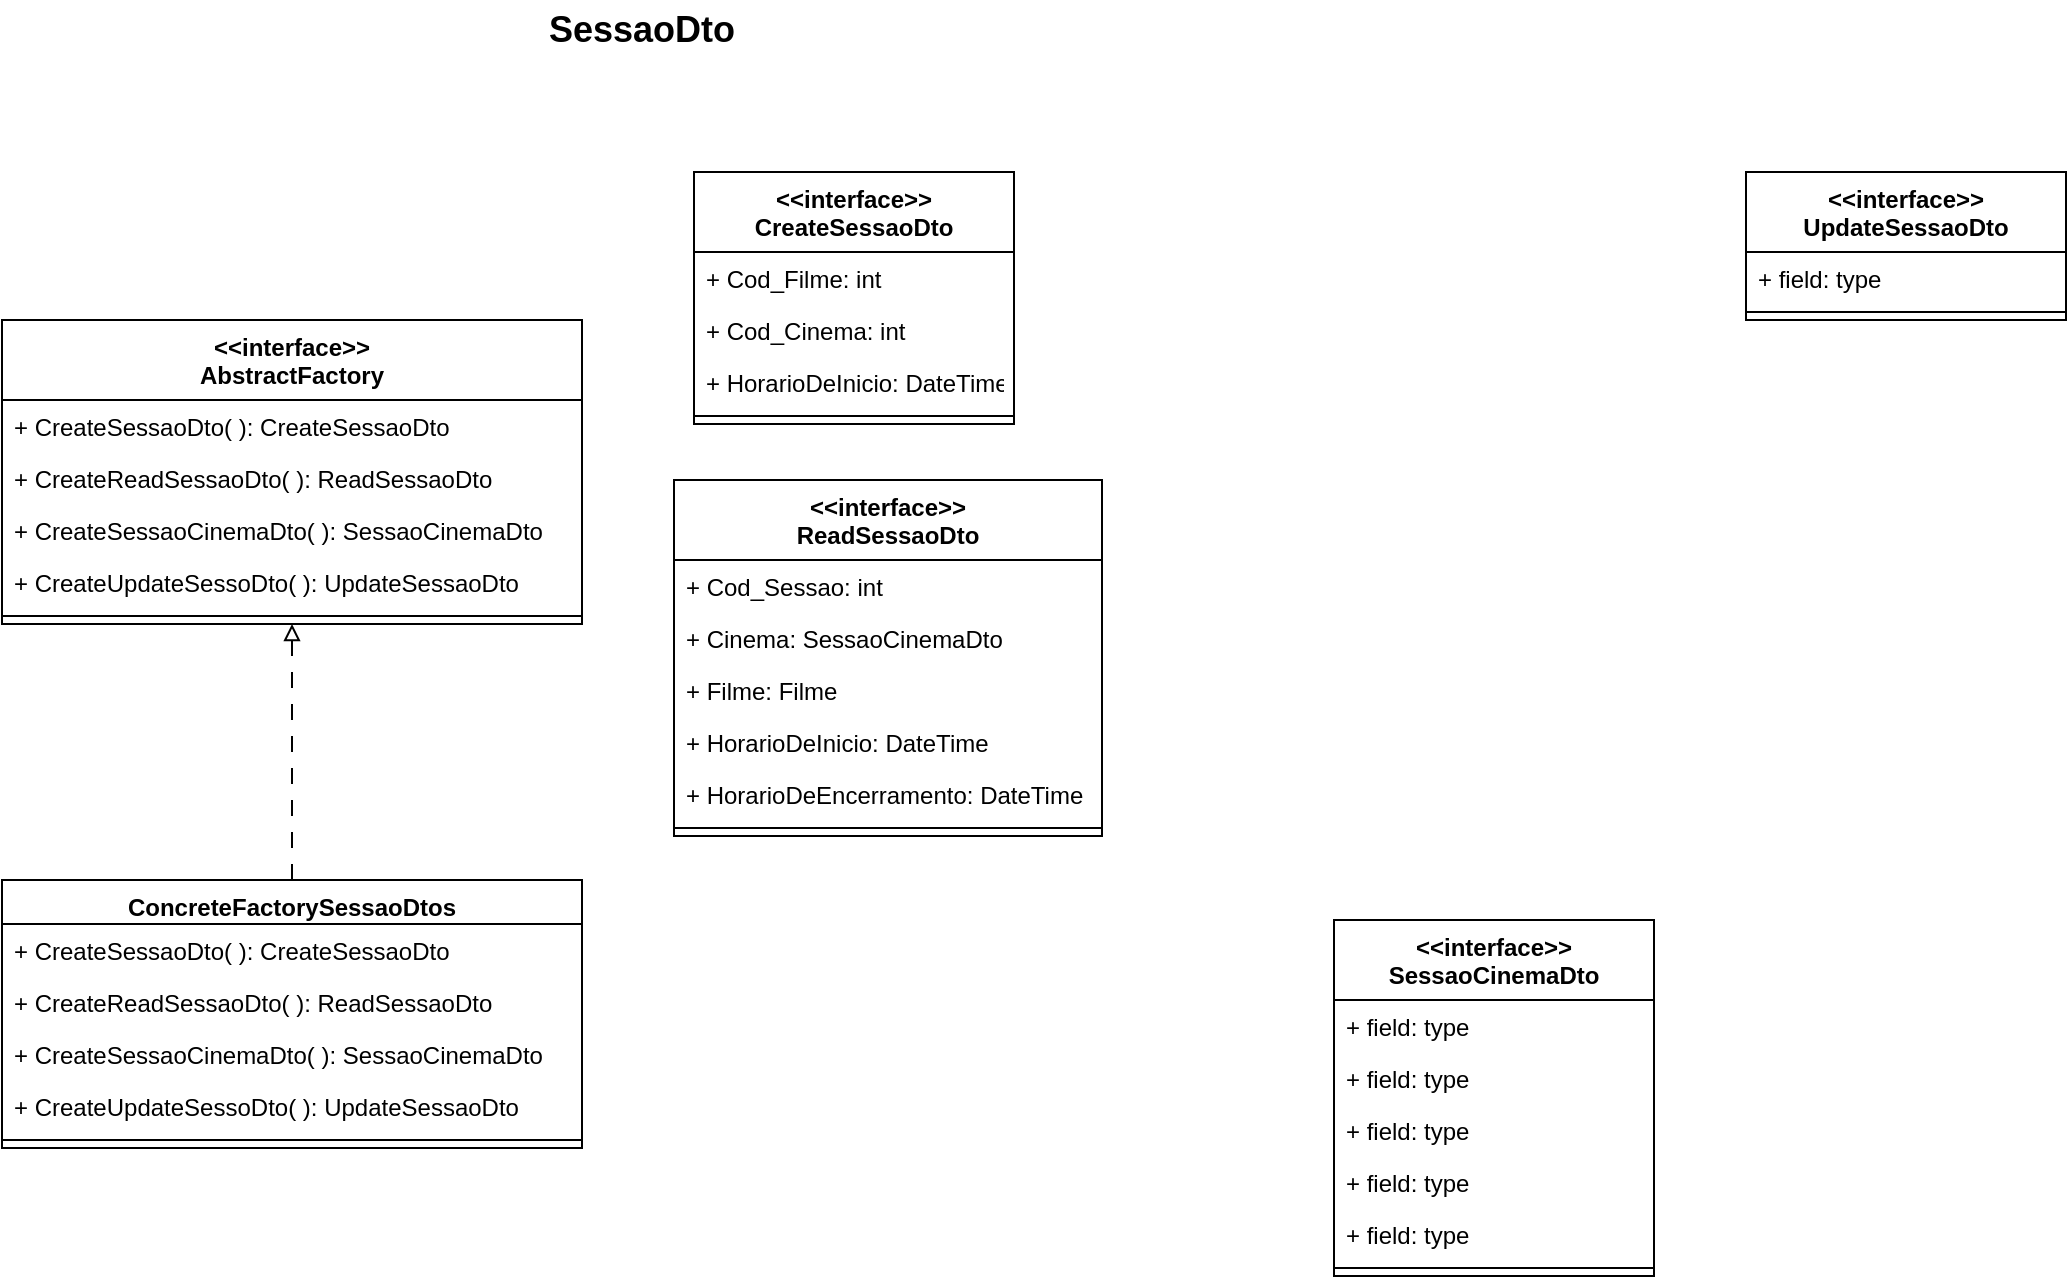 <mxfile version="20.8.18" type="device"><diagram name="Página-1" id="3QYv8OoUJTlC-Izh8MHj"><mxGraphModel dx="1687" dy="936" grid="1" gridSize="10" guides="1" tooltips="1" connect="1" arrows="1" fold="1" page="1" pageScale="1" pageWidth="1169" pageHeight="827" math="0" shadow="0"><root><mxCell id="0"/><mxCell id="1" parent="0"/><mxCell id="uogWDruW6razTVMyN77_-1" value="&lt;&lt;interface&gt;&gt;&#10;AbstractFactory&#10;" style="swimlane;fontStyle=1;align=center;verticalAlign=top;childLayout=stackLayout;horizontal=1;startSize=40;horizontalStack=0;resizeParent=1;resizeParentMax=0;resizeLast=0;collapsible=1;marginBottom=0;" vertex="1" parent="1"><mxGeometry x="94" y="170" width="290" height="152" as="geometry"/></mxCell><mxCell id="uogWDruW6razTVMyN77_-4" value="+ CreateSessaoDto( ): CreateSessaoDto" style="text;strokeColor=none;fillColor=none;align=left;verticalAlign=top;spacingLeft=4;spacingRight=4;overflow=hidden;rotatable=0;points=[[0,0.5],[1,0.5]];portConstraint=eastwest;" vertex="1" parent="uogWDruW6razTVMyN77_-1"><mxGeometry y="40" width="290" height="26" as="geometry"/></mxCell><mxCell id="uogWDruW6razTVMyN77_-6" value="+ CreateReadSessaoDto( ): ReadSessaoDto" style="text;strokeColor=none;fillColor=none;align=left;verticalAlign=top;spacingLeft=4;spacingRight=4;overflow=hidden;rotatable=0;points=[[0,0.5],[1,0.5]];portConstraint=eastwest;" vertex="1" parent="uogWDruW6razTVMyN77_-1"><mxGeometry y="66" width="290" height="26" as="geometry"/></mxCell><mxCell id="uogWDruW6razTVMyN77_-7" value="+ CreateSessaoCinemaDto( ): SessaoCinemaDto" style="text;strokeColor=none;fillColor=none;align=left;verticalAlign=top;spacingLeft=4;spacingRight=4;overflow=hidden;rotatable=0;points=[[0,0.5],[1,0.5]];portConstraint=eastwest;" vertex="1" parent="uogWDruW6razTVMyN77_-1"><mxGeometry y="92" width="290" height="26" as="geometry"/></mxCell><mxCell id="uogWDruW6razTVMyN77_-8" value="+ CreateUpdateSessoDto( ): UpdateSessaoDto" style="text;strokeColor=none;fillColor=none;align=left;verticalAlign=top;spacingLeft=4;spacingRight=4;overflow=hidden;rotatable=0;points=[[0,0.5],[1,0.5]];portConstraint=eastwest;" vertex="1" parent="uogWDruW6razTVMyN77_-1"><mxGeometry y="118" width="290" height="26" as="geometry"/></mxCell><mxCell id="uogWDruW6razTVMyN77_-3" value="" style="line;strokeWidth=1;fillColor=none;align=left;verticalAlign=middle;spacingTop=-1;spacingLeft=3;spacingRight=3;rotatable=0;labelPosition=right;points=[];portConstraint=eastwest;strokeColor=inherit;" vertex="1" parent="uogWDruW6razTVMyN77_-1"><mxGeometry y="144" width="290" height="8" as="geometry"/></mxCell><mxCell id="uogWDruW6razTVMyN77_-5" value="&lt;b&gt;&lt;font style=&quot;font-size: 18px;&quot;&gt;SessaoDto&lt;/font&gt;&lt;/b&gt;" style="text;html=1;strokeColor=none;fillColor=none;align=center;verticalAlign=middle;whiteSpace=wrap;rounded=0;" vertex="1" parent="1"><mxGeometry x="384" y="10" width="60" height="30" as="geometry"/></mxCell><mxCell id="uogWDruW6razTVMyN77_-22" style="rounded=0;orthogonalLoop=1;jettySize=auto;html=1;fontSize=18;endArrow=block;endFill=0;dashed=1;jumpStyle=none;dashPattern=8 8;entryX=0.5;entryY=1;entryDx=0;entryDy=0;" edge="1" parent="1" source="uogWDruW6razTVMyN77_-16" target="uogWDruW6razTVMyN77_-1"><mxGeometry relative="1" as="geometry"><mxPoint x="230" y="350" as="targetPoint"/></mxGeometry></mxCell><mxCell id="uogWDruW6razTVMyN77_-16" value="ConcreteFactorySessaoDtos" style="swimlane;fontStyle=1;align=center;verticalAlign=top;childLayout=stackLayout;horizontal=1;startSize=22;horizontalStack=0;resizeParent=1;resizeParentMax=0;resizeLast=0;collapsible=1;marginBottom=0;" vertex="1" parent="1"><mxGeometry x="94" y="450" width="290" height="134" as="geometry"/></mxCell><mxCell id="uogWDruW6razTVMyN77_-17" value="+ CreateSessaoDto( ): CreateSessaoDto" style="text;strokeColor=none;fillColor=none;align=left;verticalAlign=top;spacingLeft=4;spacingRight=4;overflow=hidden;rotatable=0;points=[[0,0.5],[1,0.5]];portConstraint=eastwest;" vertex="1" parent="uogWDruW6razTVMyN77_-16"><mxGeometry y="22" width="290" height="26" as="geometry"/></mxCell><mxCell id="uogWDruW6razTVMyN77_-18" value="+ CreateReadSessaoDto( ): ReadSessaoDto" style="text;strokeColor=none;fillColor=none;align=left;verticalAlign=top;spacingLeft=4;spacingRight=4;overflow=hidden;rotatable=0;points=[[0,0.5],[1,0.5]];portConstraint=eastwest;" vertex="1" parent="uogWDruW6razTVMyN77_-16"><mxGeometry y="48" width="290" height="26" as="geometry"/></mxCell><mxCell id="uogWDruW6razTVMyN77_-19" value="+ CreateSessaoCinemaDto( ): SessaoCinemaDto" style="text;strokeColor=none;fillColor=none;align=left;verticalAlign=top;spacingLeft=4;spacingRight=4;overflow=hidden;rotatable=0;points=[[0,0.5],[1,0.5]];portConstraint=eastwest;" vertex="1" parent="uogWDruW6razTVMyN77_-16"><mxGeometry y="74" width="290" height="26" as="geometry"/></mxCell><mxCell id="uogWDruW6razTVMyN77_-20" value="+ CreateUpdateSessoDto( ): UpdateSessaoDto" style="text;strokeColor=none;fillColor=none;align=left;verticalAlign=top;spacingLeft=4;spacingRight=4;overflow=hidden;rotatable=0;points=[[0,0.5],[1,0.5]];portConstraint=eastwest;" vertex="1" parent="uogWDruW6razTVMyN77_-16"><mxGeometry y="100" width="290" height="26" as="geometry"/></mxCell><mxCell id="uogWDruW6razTVMyN77_-21" value="" style="line;strokeWidth=1;fillColor=none;align=left;verticalAlign=middle;spacingTop=-1;spacingLeft=3;spacingRight=3;rotatable=0;labelPosition=right;points=[];portConstraint=eastwest;strokeColor=inherit;" vertex="1" parent="uogWDruW6razTVMyN77_-16"><mxGeometry y="126" width="290" height="8" as="geometry"/></mxCell><mxCell id="uogWDruW6razTVMyN77_-23" value="&lt;&lt;interface&gt;&gt;&#10;ReadSessaoDto" style="swimlane;fontStyle=1;align=center;verticalAlign=top;childLayout=stackLayout;horizontal=1;startSize=40;horizontalStack=0;resizeParent=1;resizeParentMax=0;resizeLast=0;collapsible=1;marginBottom=0;fontSize=12;" vertex="1" parent="1"><mxGeometry x="430" y="250" width="214" height="178" as="geometry"/></mxCell><mxCell id="uogWDruW6razTVMyN77_-24" value="+ Cod_Sessao: int" style="text;strokeColor=none;fillColor=none;align=left;verticalAlign=top;spacingLeft=4;spacingRight=4;overflow=hidden;rotatable=0;points=[[0,0.5],[1,0.5]];portConstraint=eastwest;fontSize=12;" vertex="1" parent="uogWDruW6razTVMyN77_-23"><mxGeometry y="40" width="214" height="26" as="geometry"/></mxCell><mxCell id="uogWDruW6razTVMyN77_-39" value="+ Cinema: SessaoCinemaDto" style="text;strokeColor=none;fillColor=none;align=left;verticalAlign=top;spacingLeft=4;spacingRight=4;overflow=hidden;rotatable=0;points=[[0,0.5],[1,0.5]];portConstraint=eastwest;fontSize=12;" vertex="1" parent="uogWDruW6razTVMyN77_-23"><mxGeometry y="66" width="214" height="26" as="geometry"/></mxCell><mxCell id="uogWDruW6razTVMyN77_-40" value="+ Filme: Filme" style="text;strokeColor=none;fillColor=none;align=left;verticalAlign=top;spacingLeft=4;spacingRight=4;overflow=hidden;rotatable=0;points=[[0,0.5],[1,0.5]];portConstraint=eastwest;fontSize=12;" vertex="1" parent="uogWDruW6razTVMyN77_-23"><mxGeometry y="92" width="214" height="26" as="geometry"/></mxCell><mxCell id="uogWDruW6razTVMyN77_-41" value="+ HorarioDeInicio: DateTime" style="text;strokeColor=none;fillColor=none;align=left;verticalAlign=top;spacingLeft=4;spacingRight=4;overflow=hidden;rotatable=0;points=[[0,0.5],[1,0.5]];portConstraint=eastwest;fontSize=12;" vertex="1" parent="uogWDruW6razTVMyN77_-23"><mxGeometry y="118" width="214" height="26" as="geometry"/></mxCell><mxCell id="uogWDruW6razTVMyN77_-42" value="+ HorarioDeEncerramento: DateTime" style="text;strokeColor=none;fillColor=none;align=left;verticalAlign=top;spacingLeft=4;spacingRight=4;overflow=hidden;rotatable=0;points=[[0,0.5],[1,0.5]];portConstraint=eastwest;fontSize=12;" vertex="1" parent="uogWDruW6razTVMyN77_-23"><mxGeometry y="144" width="214" height="26" as="geometry"/></mxCell><mxCell id="uogWDruW6razTVMyN77_-25" value="" style="line;strokeWidth=1;fillColor=none;align=left;verticalAlign=middle;spacingTop=-1;spacingLeft=3;spacingRight=3;rotatable=0;labelPosition=right;points=[];portConstraint=eastwest;strokeColor=inherit;fontSize=12;" vertex="1" parent="uogWDruW6razTVMyN77_-23"><mxGeometry y="170" width="214" height="8" as="geometry"/></mxCell><mxCell id="uogWDruW6razTVMyN77_-27" value="&lt;&lt;interface&gt;&gt;&#10;CreateSessaoDto" style="swimlane;fontStyle=1;align=center;verticalAlign=top;childLayout=stackLayout;horizontal=1;startSize=40;horizontalStack=0;resizeParent=1;resizeParentMax=0;resizeLast=0;collapsible=1;marginBottom=0;fontSize=12;" vertex="1" parent="1"><mxGeometry x="440" y="96" width="160" height="126" as="geometry"/></mxCell><mxCell id="uogWDruW6razTVMyN77_-28" value="+ Cod_Filme: int" style="text;strokeColor=none;fillColor=none;align=left;verticalAlign=top;spacingLeft=4;spacingRight=4;overflow=hidden;rotatable=0;points=[[0,0.5],[1,0.5]];portConstraint=eastwest;fontSize=12;" vertex="1" parent="uogWDruW6razTVMyN77_-27"><mxGeometry y="40" width="160" height="26" as="geometry"/></mxCell><mxCell id="uogWDruW6razTVMyN77_-36" value="+ Cod_Cinema: int" style="text;strokeColor=none;fillColor=none;align=left;verticalAlign=top;spacingLeft=4;spacingRight=4;overflow=hidden;rotatable=0;points=[[0,0.5],[1,0.5]];portConstraint=eastwest;fontSize=12;" vertex="1" parent="uogWDruW6razTVMyN77_-27"><mxGeometry y="66" width="160" height="26" as="geometry"/></mxCell><mxCell id="uogWDruW6razTVMyN77_-37" value="+ HorarioDeInicio: DateTime" style="text;strokeColor=none;fillColor=none;align=left;verticalAlign=top;spacingLeft=4;spacingRight=4;overflow=hidden;rotatable=0;points=[[0,0.5],[1,0.5]];portConstraint=eastwest;fontSize=12;" vertex="1" parent="uogWDruW6razTVMyN77_-27"><mxGeometry y="92" width="160" height="26" as="geometry"/></mxCell><mxCell id="uogWDruW6razTVMyN77_-29" value="" style="line;strokeWidth=1;fillColor=none;align=left;verticalAlign=middle;spacingTop=-1;spacingLeft=3;spacingRight=3;rotatable=0;labelPosition=right;points=[];portConstraint=eastwest;strokeColor=inherit;fontSize=12;" vertex="1" parent="uogWDruW6razTVMyN77_-27"><mxGeometry y="118" width="160" height="8" as="geometry"/></mxCell><mxCell id="uogWDruW6razTVMyN77_-30" value="&lt;&lt;interface&gt;&gt;&#10;UpdateSessaoDto" style="swimlane;fontStyle=1;align=center;verticalAlign=top;childLayout=stackLayout;horizontal=1;startSize=40;horizontalStack=0;resizeParent=1;resizeParentMax=0;resizeLast=0;collapsible=1;marginBottom=0;fontSize=12;" vertex="1" parent="1"><mxGeometry x="966" y="96" width="160" height="74" as="geometry"/></mxCell><mxCell id="uogWDruW6razTVMyN77_-31" value="+ field: type" style="text;strokeColor=none;fillColor=none;align=left;verticalAlign=top;spacingLeft=4;spacingRight=4;overflow=hidden;rotatable=0;points=[[0,0.5],[1,0.5]];portConstraint=eastwest;fontSize=12;" vertex="1" parent="uogWDruW6razTVMyN77_-30"><mxGeometry y="40" width="160" height="26" as="geometry"/></mxCell><mxCell id="uogWDruW6razTVMyN77_-32" value="" style="line;strokeWidth=1;fillColor=none;align=left;verticalAlign=middle;spacingTop=-1;spacingLeft=3;spacingRight=3;rotatable=0;labelPosition=right;points=[];portConstraint=eastwest;strokeColor=inherit;fontSize=12;" vertex="1" parent="uogWDruW6razTVMyN77_-30"><mxGeometry y="66" width="160" height="8" as="geometry"/></mxCell><mxCell id="uogWDruW6razTVMyN77_-33" value="&lt;&lt;interface&gt;&gt;&#10;SessaoCinemaDto" style="swimlane;fontStyle=1;align=center;verticalAlign=top;childLayout=stackLayout;horizontal=1;startSize=40;horizontalStack=0;resizeParent=1;resizeParentMax=0;resizeLast=0;collapsible=1;marginBottom=0;fontSize=12;" vertex="1" parent="1"><mxGeometry x="760" y="470" width="160" height="178" as="geometry"/></mxCell><mxCell id="uogWDruW6razTVMyN77_-34" value="+ field: type" style="text;strokeColor=none;fillColor=none;align=left;verticalAlign=top;spacingLeft=4;spacingRight=4;overflow=hidden;rotatable=0;points=[[0,0.5],[1,0.5]];portConstraint=eastwest;fontSize=12;" vertex="1" parent="uogWDruW6razTVMyN77_-33"><mxGeometry y="40" width="160" height="26" as="geometry"/></mxCell><mxCell id="uogWDruW6razTVMyN77_-43" value="+ field: type" style="text;strokeColor=none;fillColor=none;align=left;verticalAlign=top;spacingLeft=4;spacingRight=4;overflow=hidden;rotatable=0;points=[[0,0.5],[1,0.5]];portConstraint=eastwest;fontSize=12;" vertex="1" parent="uogWDruW6razTVMyN77_-33"><mxGeometry y="66" width="160" height="26" as="geometry"/></mxCell><mxCell id="uogWDruW6razTVMyN77_-44" value="+ field: type" style="text;strokeColor=none;fillColor=none;align=left;verticalAlign=top;spacingLeft=4;spacingRight=4;overflow=hidden;rotatable=0;points=[[0,0.5],[1,0.5]];portConstraint=eastwest;fontSize=12;" vertex="1" parent="uogWDruW6razTVMyN77_-33"><mxGeometry y="92" width="160" height="26" as="geometry"/></mxCell><mxCell id="uogWDruW6razTVMyN77_-45" value="+ field: type" style="text;strokeColor=none;fillColor=none;align=left;verticalAlign=top;spacingLeft=4;spacingRight=4;overflow=hidden;rotatable=0;points=[[0,0.5],[1,0.5]];portConstraint=eastwest;fontSize=12;" vertex="1" parent="uogWDruW6razTVMyN77_-33"><mxGeometry y="118" width="160" height="26" as="geometry"/></mxCell><mxCell id="uogWDruW6razTVMyN77_-46" value="+ field: type" style="text;strokeColor=none;fillColor=none;align=left;verticalAlign=top;spacingLeft=4;spacingRight=4;overflow=hidden;rotatable=0;points=[[0,0.5],[1,0.5]];portConstraint=eastwest;fontSize=12;" vertex="1" parent="uogWDruW6razTVMyN77_-33"><mxGeometry y="144" width="160" height="26" as="geometry"/></mxCell><mxCell id="uogWDruW6razTVMyN77_-35" value="" style="line;strokeWidth=1;fillColor=none;align=left;verticalAlign=middle;spacingTop=-1;spacingLeft=3;spacingRight=3;rotatable=0;labelPosition=right;points=[];portConstraint=eastwest;strokeColor=inherit;fontSize=12;" vertex="1" parent="uogWDruW6razTVMyN77_-33"><mxGeometry y="170" width="160" height="8" as="geometry"/></mxCell></root></mxGraphModel></diagram></mxfile>